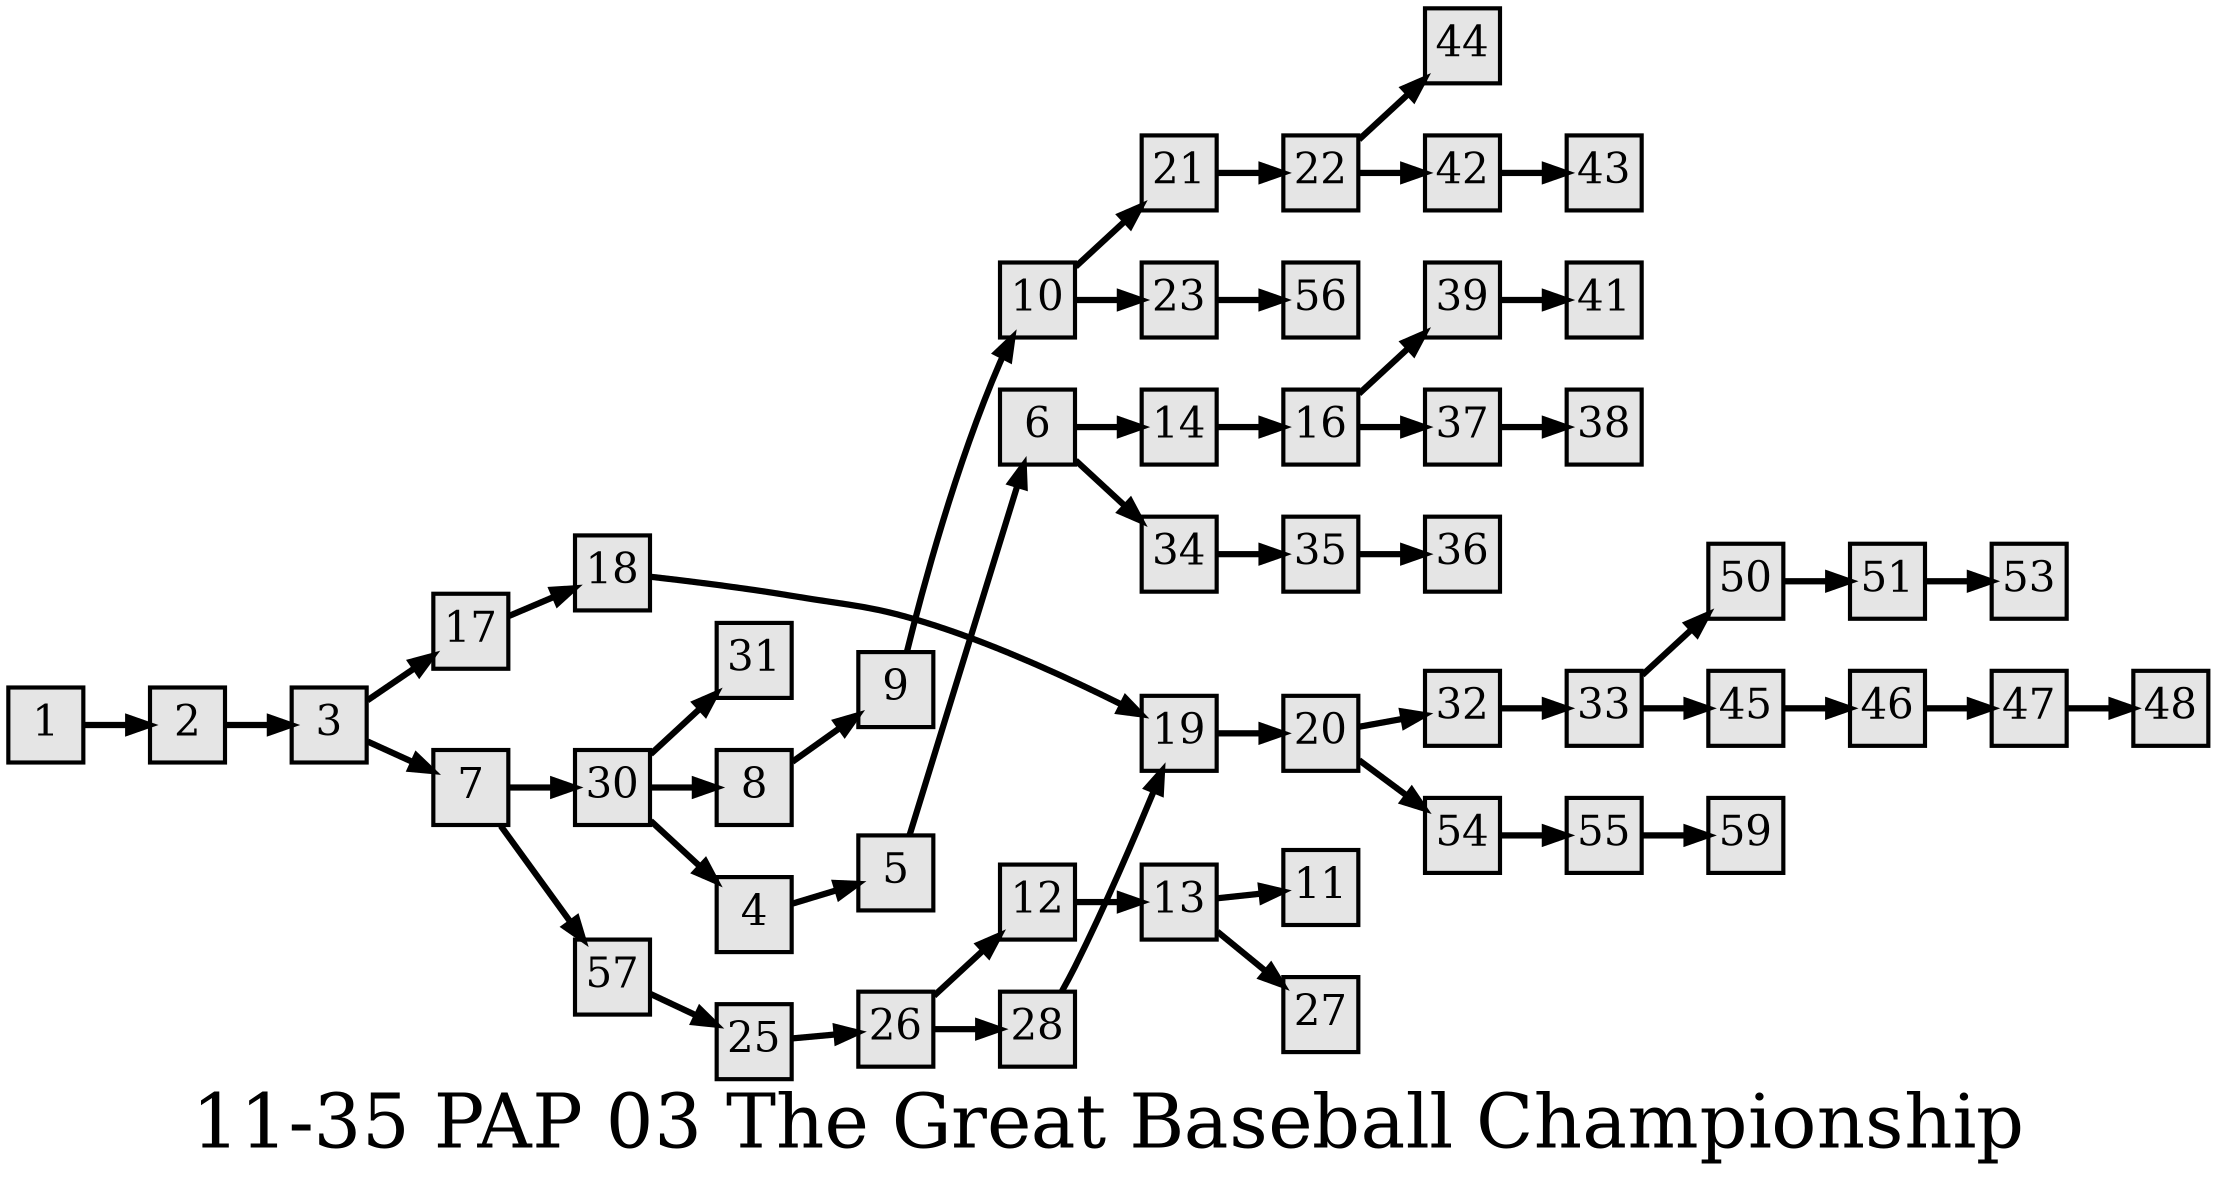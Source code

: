 digraph g{
  graph [ label="11-35 PAP 03 The Great Baseball Championship" rankdir=LR, ordering=out, fontsize=36, nodesep="0.35", ranksep="0.45"];
  node  [shape=rect, penwidth=2, fontsize=20, style=filled, fillcolor=grey90, margin="0,0", labelfloat=true, regular=true, fixedsize=true];
  edge  [labelfloat=true, penwidth=3, fontsize=12];
  // ---;
  // group  : Katz;
  // id     :;
  // gbid   :;
  // series :;
  // title  :;
  // author :;
  // credit:;
  // - name : Kylie McGregor;
  // role : encoder;
  // date : 2017-09-06;
  // - name : Jeremy Douglass;
  // role : editor;
  // date : 2017-10-19;
  // render:;
  // - name   : small;
  // styles : gvStyles-small.txt;
  // engine : dot;
  // comment: >;
  
  // ---;
  
  // From | To | Label;
  
  1 -> 2;
  2 -> 3;
  3 -> 17;
  3 -> 7;
  4 -> 5;
  5 -> 6;
  6 -> 14;
  6 -> 34;
  7 -> 30;
  7 -> 57;
  8 -> 9;
  9 -> 10;
  10 -> 21;
  10 -> 23;
  12 -> 13;
  13 -> 11;
  13 -> 27;
  14 -> 16;
  16 -> 39;
  16 -> 37;
  17 -> 18;
  18 -> 19;
  19 -> 20;
  20 -> 32;
  20 -> 54;
  21 -> 22;
  22 -> 44;
  22 -> 42;
  23 -> 56;
  25 -> 26;
  26 -> 12;
  26 -> 28;
  28 -> 19;
  30 -> 31;
  30 -> 8;
  30 -> 4;
  32 -> 33;
  33 -> 50;
  33 -> 45;
  34 -> 35;
  35 -> 36;
  37 -> 38;
  39 -> 41;
  42 -> 43;
  45 -> 46;
  46 -> 47;
  47 -> 48;
  50 -> 51;
  51 -> 53;
  54 -> 55;
  55 -> 59;
  57 -> 25;
}

